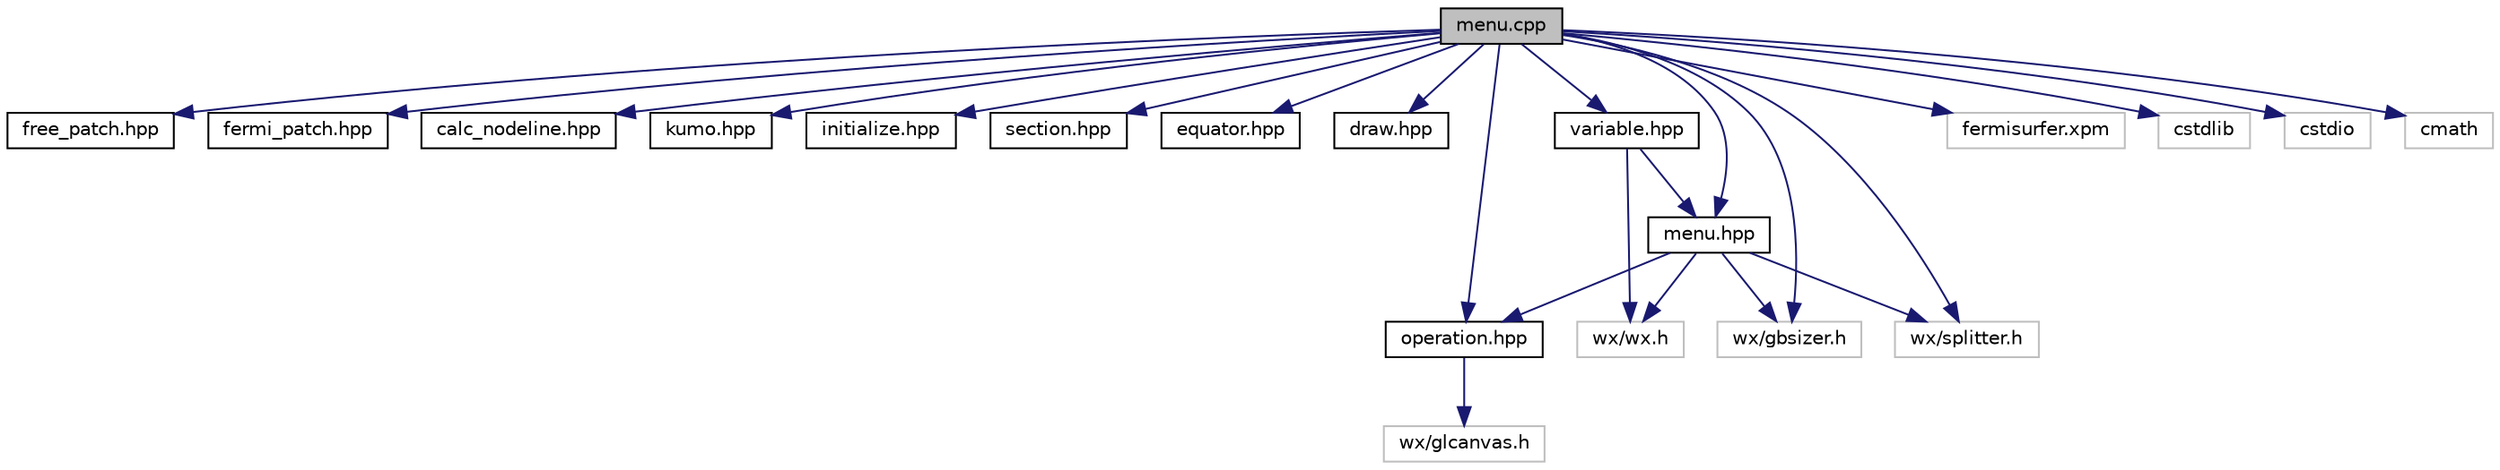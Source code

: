 digraph "menu.cpp"
{
 // LATEX_PDF_SIZE
  edge [fontname="Helvetica",fontsize="10",labelfontname="Helvetica",labelfontsize="10"];
  node [fontname="Helvetica",fontsize="10",shape=record];
  Node1 [label="menu.cpp",height=0.2,width=0.4,color="black", fillcolor="grey75", style="filled", fontcolor="black",tooltip="Create & modify right-click menu. And operate their function."];
  Node1 -> Node2 [color="midnightblue",fontsize="10",style="solid",fontname="Helvetica"];
  Node2 [label="free_patch.hpp",height=0.2,width=0.4,color="black", fillcolor="white", style="filled",URL="$free__patch_8hpp.html",tooltip=" "];
  Node1 -> Node3 [color="midnightblue",fontsize="10",style="solid",fontname="Helvetica"];
  Node3 [label="fermi_patch.hpp",height=0.2,width=0.4,color="black", fillcolor="white", style="filled",URL="$fermi__patch_8hpp.html",tooltip=" "];
  Node1 -> Node4 [color="midnightblue",fontsize="10",style="solid",fontname="Helvetica"];
  Node4 [label="calc_nodeline.hpp",height=0.2,width=0.4,color="black", fillcolor="white", style="filled",URL="$calc__nodeline_8hpp.html",tooltip=" "];
  Node1 -> Node5 [color="midnightblue",fontsize="10",style="solid",fontname="Helvetica"];
  Node5 [label="kumo.hpp",height=0.2,width=0.4,color="black", fillcolor="white", style="filled",URL="$kumo_8hpp.html",tooltip=" "];
  Node1 -> Node6 [color="midnightblue",fontsize="10",style="solid",fontname="Helvetica"];
  Node6 [label="initialize.hpp",height=0.2,width=0.4,color="black", fillcolor="white", style="filled",URL="$initialize_8hpp.html",tooltip=" "];
  Node1 -> Node7 [color="midnightblue",fontsize="10",style="solid",fontname="Helvetica"];
  Node7 [label="section.hpp",height=0.2,width=0.4,color="black", fillcolor="white", style="filled",URL="$section_8hpp.html",tooltip=" "];
  Node1 -> Node8 [color="midnightblue",fontsize="10",style="solid",fontname="Helvetica"];
  Node8 [label="equator.hpp",height=0.2,width=0.4,color="black", fillcolor="white", style="filled",URL="$equator_8hpp.html",tooltip=" "];
  Node1 -> Node9 [color="midnightblue",fontsize="10",style="solid",fontname="Helvetica"];
  Node9 [label="draw.hpp",height=0.2,width=0.4,color="black", fillcolor="white", style="filled",URL="$draw_8hpp.html",tooltip=" "];
  Node1 -> Node10 [color="midnightblue",fontsize="10",style="solid",fontname="Helvetica"];
  Node10 [label="variable.hpp",height=0.2,width=0.4,color="black", fillcolor="white", style="filled",URL="$variable_8hpp.html",tooltip="Global variables."];
  Node10 -> Node11 [color="midnightblue",fontsize="10",style="solid",fontname="Helvetica"];
  Node11 [label="menu.hpp",height=0.2,width=0.4,color="black", fillcolor="white", style="filled",URL="$menu_8hpp.html",tooltip=" "];
  Node11 -> Node12 [color="midnightblue",fontsize="10",style="solid",fontname="Helvetica"];
  Node12 [label="wx/wx.h",height=0.2,width=0.4,color="grey75", fillcolor="white", style="filled",tooltip=" "];
  Node11 -> Node13 [color="midnightblue",fontsize="10",style="solid",fontname="Helvetica"];
  Node13 [label="operation.hpp",height=0.2,width=0.4,color="black", fillcolor="white", style="filled",URL="$operation_8hpp.html",tooltip=" "];
  Node13 -> Node14 [color="midnightblue",fontsize="10",style="solid",fontname="Helvetica"];
  Node14 [label="wx/glcanvas.h",height=0.2,width=0.4,color="grey75", fillcolor="white", style="filled",tooltip=" "];
  Node11 -> Node15 [color="midnightblue",fontsize="10",style="solid",fontname="Helvetica"];
  Node15 [label="wx/gbsizer.h",height=0.2,width=0.4,color="grey75", fillcolor="white", style="filled",tooltip=" "];
  Node11 -> Node16 [color="midnightblue",fontsize="10",style="solid",fontname="Helvetica"];
  Node16 [label="wx/splitter.h",height=0.2,width=0.4,color="grey75", fillcolor="white", style="filled",tooltip=" "];
  Node10 -> Node12 [color="midnightblue",fontsize="10",style="solid",fontname="Helvetica"];
  Node1 -> Node11 [color="midnightblue",fontsize="10",style="solid",fontname="Helvetica"];
  Node1 -> Node13 [color="midnightblue",fontsize="10",style="solid",fontname="Helvetica"];
  Node1 -> Node17 [color="midnightblue",fontsize="10",style="solid",fontname="Helvetica"];
  Node17 [label="fermisurfer.xpm",height=0.2,width=0.4,color="grey75", fillcolor="white", style="filled",tooltip=" "];
  Node1 -> Node16 [color="midnightblue",fontsize="10",style="solid",fontname="Helvetica"];
  Node1 -> Node15 [color="midnightblue",fontsize="10",style="solid",fontname="Helvetica"];
  Node1 -> Node18 [color="midnightblue",fontsize="10",style="solid",fontname="Helvetica"];
  Node18 [label="cstdlib",height=0.2,width=0.4,color="grey75", fillcolor="white", style="filled",tooltip=" "];
  Node1 -> Node19 [color="midnightblue",fontsize="10",style="solid",fontname="Helvetica"];
  Node19 [label="cstdio",height=0.2,width=0.4,color="grey75", fillcolor="white", style="filled",tooltip=" "];
  Node1 -> Node20 [color="midnightblue",fontsize="10",style="solid",fontname="Helvetica"];
  Node20 [label="cmath",height=0.2,width=0.4,color="grey75", fillcolor="white", style="filled",tooltip=" "];
}
